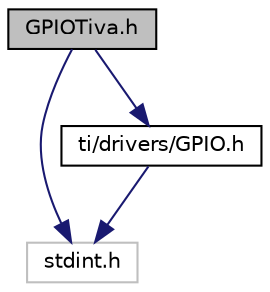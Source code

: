 digraph "GPIOTiva.h"
{
  edge [fontname="Helvetica",fontsize="10",labelfontname="Helvetica",labelfontsize="10"];
  node [fontname="Helvetica",fontsize="10",shape=record];
  Node1 [label="GPIOTiva.h",height=0.2,width=0.4,color="black", fillcolor="grey75", style="filled", fontcolor="black"];
  Node1 -> Node2 [color="midnightblue",fontsize="10",style="solid",fontname="Helvetica"];
  Node2 [label="stdint.h",height=0.2,width=0.4,color="grey75", fillcolor="white", style="filled"];
  Node1 -> Node3 [color="midnightblue",fontsize="10",style="solid",fontname="Helvetica"];
  Node3 [label="ti/drivers/GPIO.h",height=0.2,width=0.4,color="black", fillcolor="white", style="filled",URL="$_g_p_i_o_8h.html",tooltip="GPIO driver. "];
  Node3 -> Node2 [color="midnightblue",fontsize="10",style="solid",fontname="Helvetica"];
}
